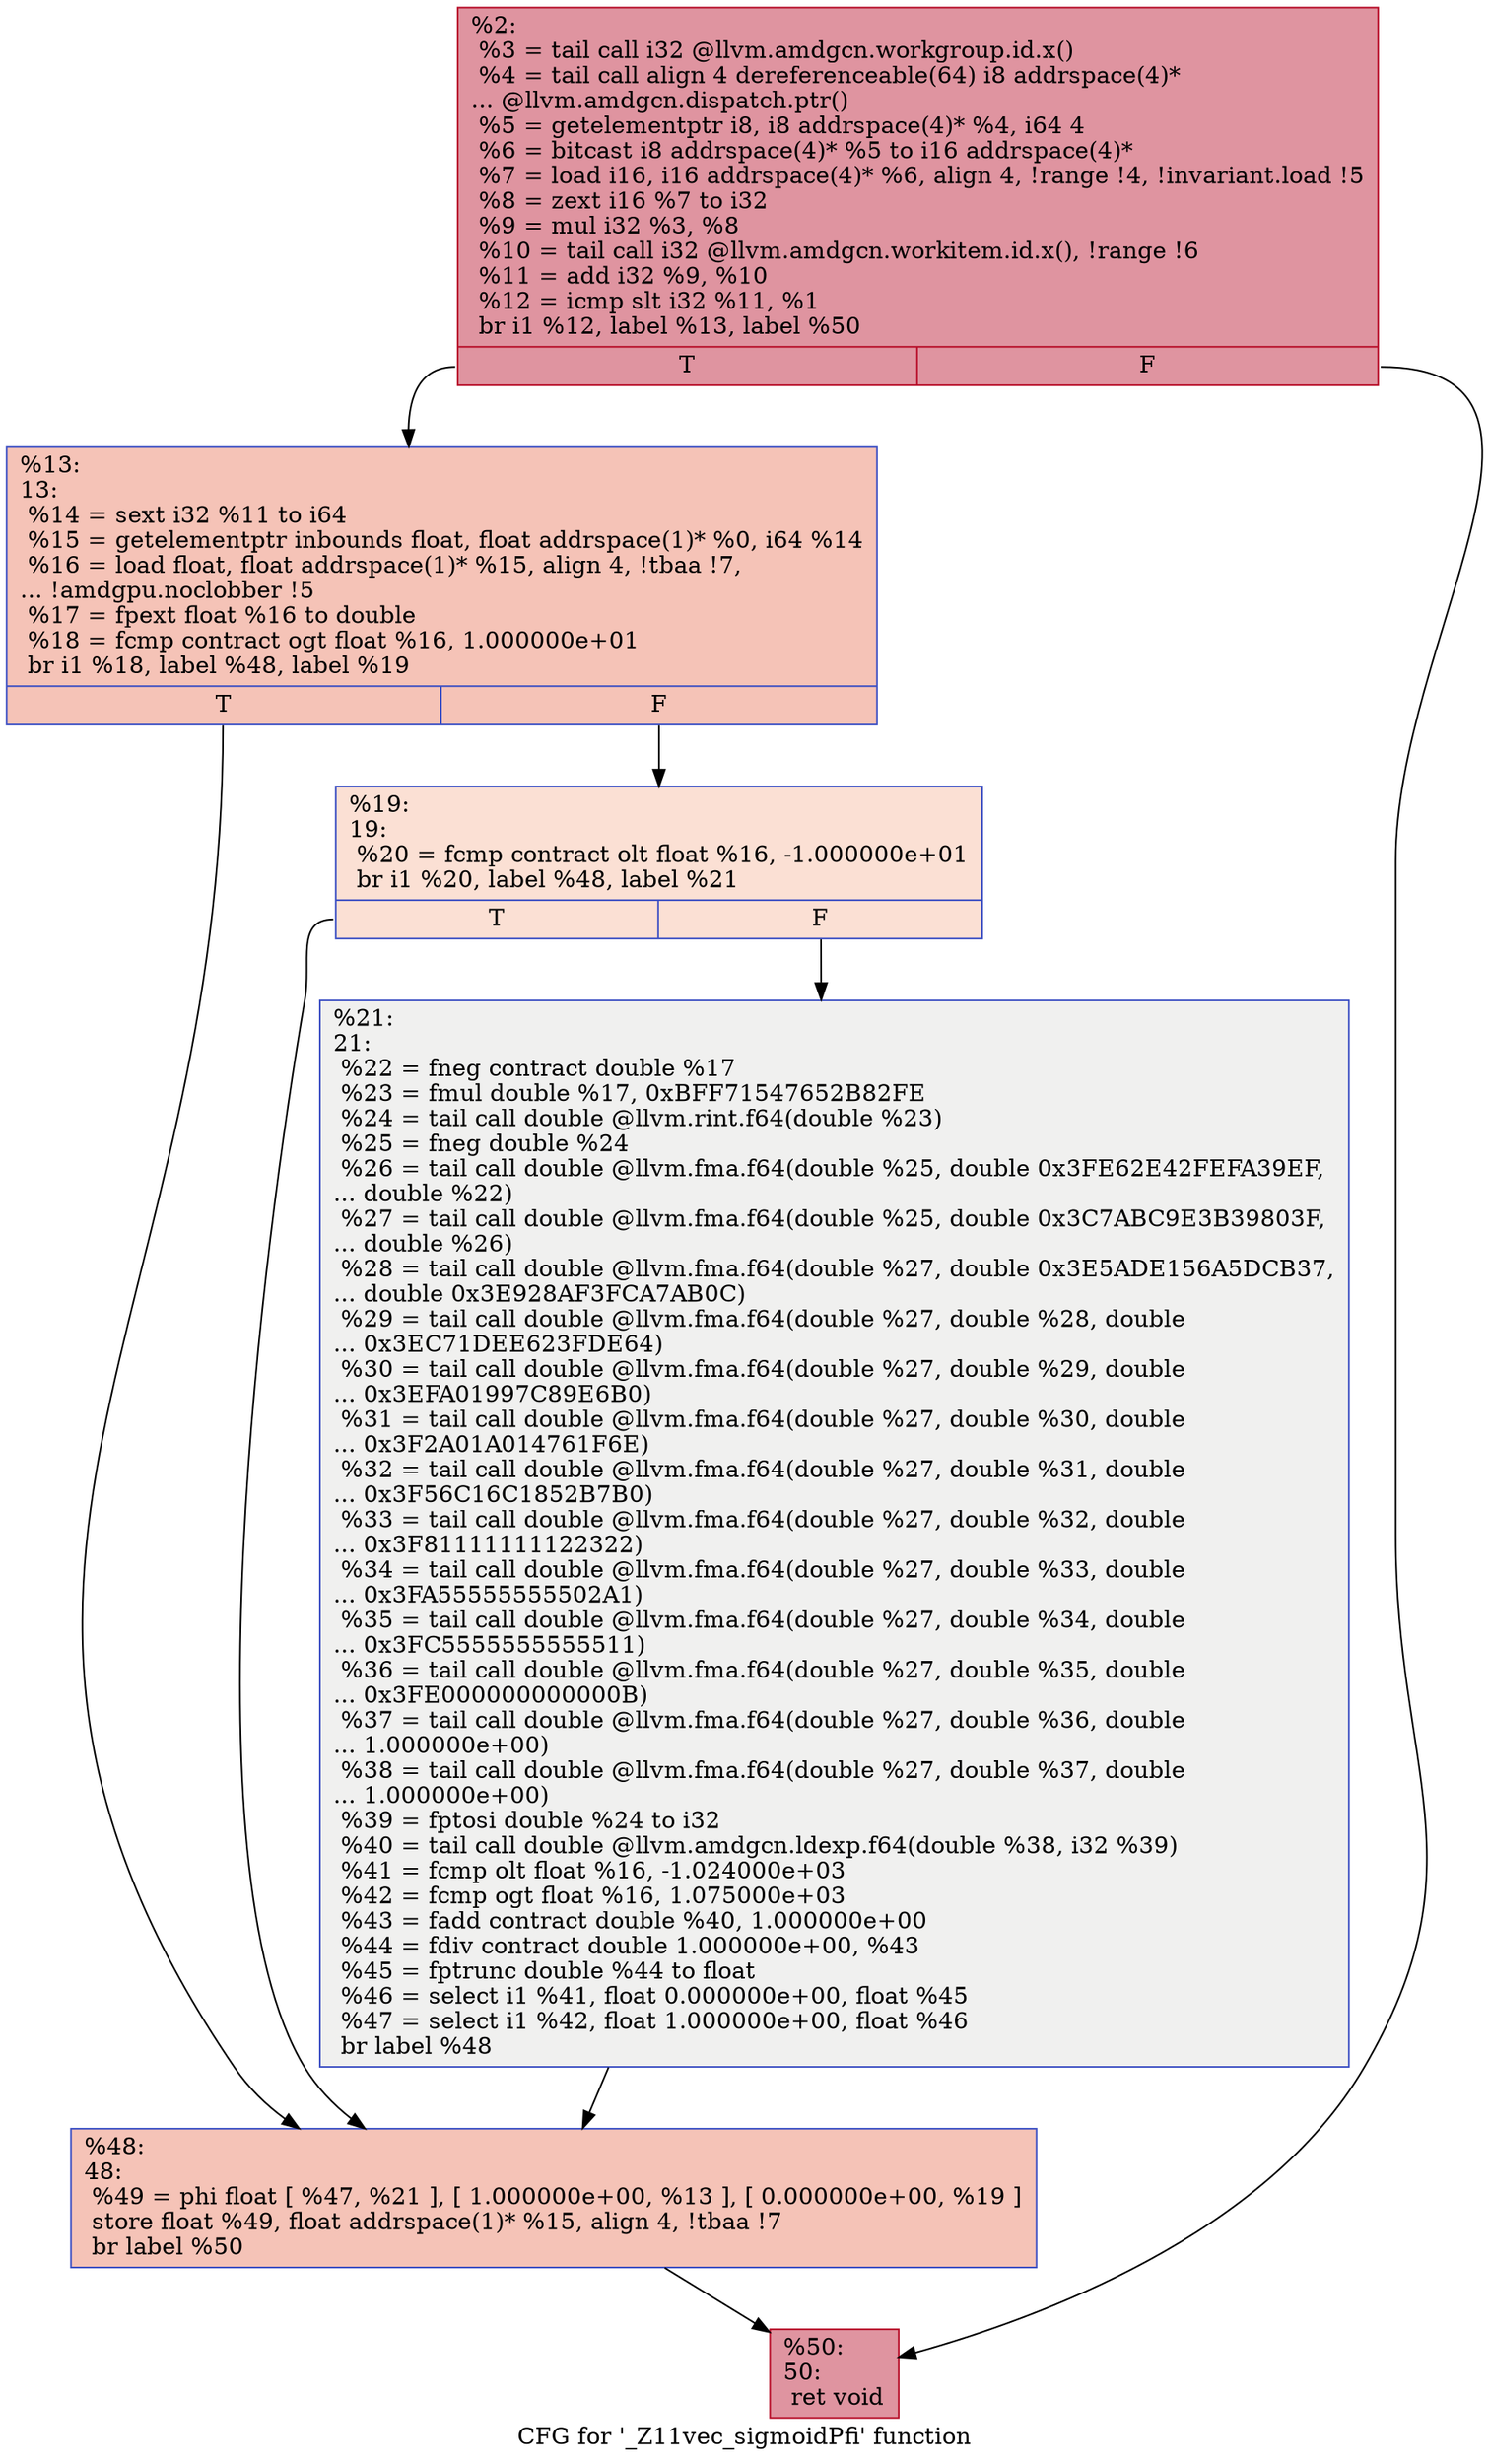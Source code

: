 digraph "CFG for '_Z11vec_sigmoidPfi' function" {
	label="CFG for '_Z11vec_sigmoidPfi' function";

	Node0x58389e0 [shape=record,color="#b70d28ff", style=filled, fillcolor="#b70d2870",label="{%2:\l  %3 = tail call i32 @llvm.amdgcn.workgroup.id.x()\l  %4 = tail call align 4 dereferenceable(64) i8 addrspace(4)*\l... @llvm.amdgcn.dispatch.ptr()\l  %5 = getelementptr i8, i8 addrspace(4)* %4, i64 4\l  %6 = bitcast i8 addrspace(4)* %5 to i16 addrspace(4)*\l  %7 = load i16, i16 addrspace(4)* %6, align 4, !range !4, !invariant.load !5\l  %8 = zext i16 %7 to i32\l  %9 = mul i32 %3, %8\l  %10 = tail call i32 @llvm.amdgcn.workitem.id.x(), !range !6\l  %11 = add i32 %9, %10\l  %12 = icmp slt i32 %11, %1\l  br i1 %12, label %13, label %50\l|{<s0>T|<s1>F}}"];
	Node0x58389e0:s0 -> Node0x583a8e0;
	Node0x58389e0:s1 -> Node0x583a970;
	Node0x583a8e0 [shape=record,color="#3d50c3ff", style=filled, fillcolor="#e8765c70",label="{%13:\l13:                                               \l  %14 = sext i32 %11 to i64\l  %15 = getelementptr inbounds float, float addrspace(1)* %0, i64 %14\l  %16 = load float, float addrspace(1)* %15, align 4, !tbaa !7,\l... !amdgpu.noclobber !5\l  %17 = fpext float %16 to double\l  %18 = fcmp contract ogt float %16, 1.000000e+01\l  br i1 %18, label %48, label %19\l|{<s0>T|<s1>F}}"];
	Node0x583a8e0:s0 -> Node0x583bfb0;
	Node0x583a8e0:s1 -> Node0x583c040;
	Node0x583c040 [shape=record,color="#3d50c3ff", style=filled, fillcolor="#f7b99e70",label="{%19:\l19:                                               \l  %20 = fcmp contract olt float %16, -1.000000e+01\l  br i1 %20, label %48, label %21\l|{<s0>T|<s1>F}}"];
	Node0x583c040:s0 -> Node0x583bfb0;
	Node0x583c040:s1 -> Node0x583c210;
	Node0x583c210 [shape=record,color="#3d50c3ff", style=filled, fillcolor="#dedcdb70",label="{%21:\l21:                                               \l  %22 = fneg contract double %17\l  %23 = fmul double %17, 0xBFF71547652B82FE\l  %24 = tail call double @llvm.rint.f64(double %23)\l  %25 = fneg double %24\l  %26 = tail call double @llvm.fma.f64(double %25, double 0x3FE62E42FEFA39EF,\l... double %22)\l  %27 = tail call double @llvm.fma.f64(double %25, double 0x3C7ABC9E3B39803F,\l... double %26)\l  %28 = tail call double @llvm.fma.f64(double %27, double 0x3E5ADE156A5DCB37,\l... double 0x3E928AF3FCA7AB0C)\l  %29 = tail call double @llvm.fma.f64(double %27, double %28, double\l... 0x3EC71DEE623FDE64)\l  %30 = tail call double @llvm.fma.f64(double %27, double %29, double\l... 0x3EFA01997C89E6B0)\l  %31 = tail call double @llvm.fma.f64(double %27, double %30, double\l... 0x3F2A01A014761F6E)\l  %32 = tail call double @llvm.fma.f64(double %27, double %31, double\l... 0x3F56C16C1852B7B0)\l  %33 = tail call double @llvm.fma.f64(double %27, double %32, double\l... 0x3F81111111122322)\l  %34 = tail call double @llvm.fma.f64(double %27, double %33, double\l... 0x3FA55555555502A1)\l  %35 = tail call double @llvm.fma.f64(double %27, double %34, double\l... 0x3FC5555555555511)\l  %36 = tail call double @llvm.fma.f64(double %27, double %35, double\l... 0x3FE000000000000B)\l  %37 = tail call double @llvm.fma.f64(double %27, double %36, double\l... 1.000000e+00)\l  %38 = tail call double @llvm.fma.f64(double %27, double %37, double\l... 1.000000e+00)\l  %39 = fptosi double %24 to i32\l  %40 = tail call double @llvm.amdgcn.ldexp.f64(double %38, i32 %39)\l  %41 = fcmp olt float %16, -1.024000e+03\l  %42 = fcmp ogt float %16, 1.075000e+03\l  %43 = fadd contract double %40, 1.000000e+00\l  %44 = fdiv contract double 1.000000e+00, %43\l  %45 = fptrunc double %44 to float\l  %46 = select i1 %41, float 0.000000e+00, float %45\l  %47 = select i1 %42, float 1.000000e+00, float %46\l  br label %48\l}"];
	Node0x583c210 -> Node0x583bfb0;
	Node0x583bfb0 [shape=record,color="#3d50c3ff", style=filled, fillcolor="#e8765c70",label="{%48:\l48:                                               \l  %49 = phi float [ %47, %21 ], [ 1.000000e+00, %13 ], [ 0.000000e+00, %19 ]\l  store float %49, float addrspace(1)* %15, align 4, !tbaa !7\l  br label %50\l}"];
	Node0x583bfb0 -> Node0x583a970;
	Node0x583a970 [shape=record,color="#b70d28ff", style=filled, fillcolor="#b70d2870",label="{%50:\l50:                                               \l  ret void\l}"];
}
